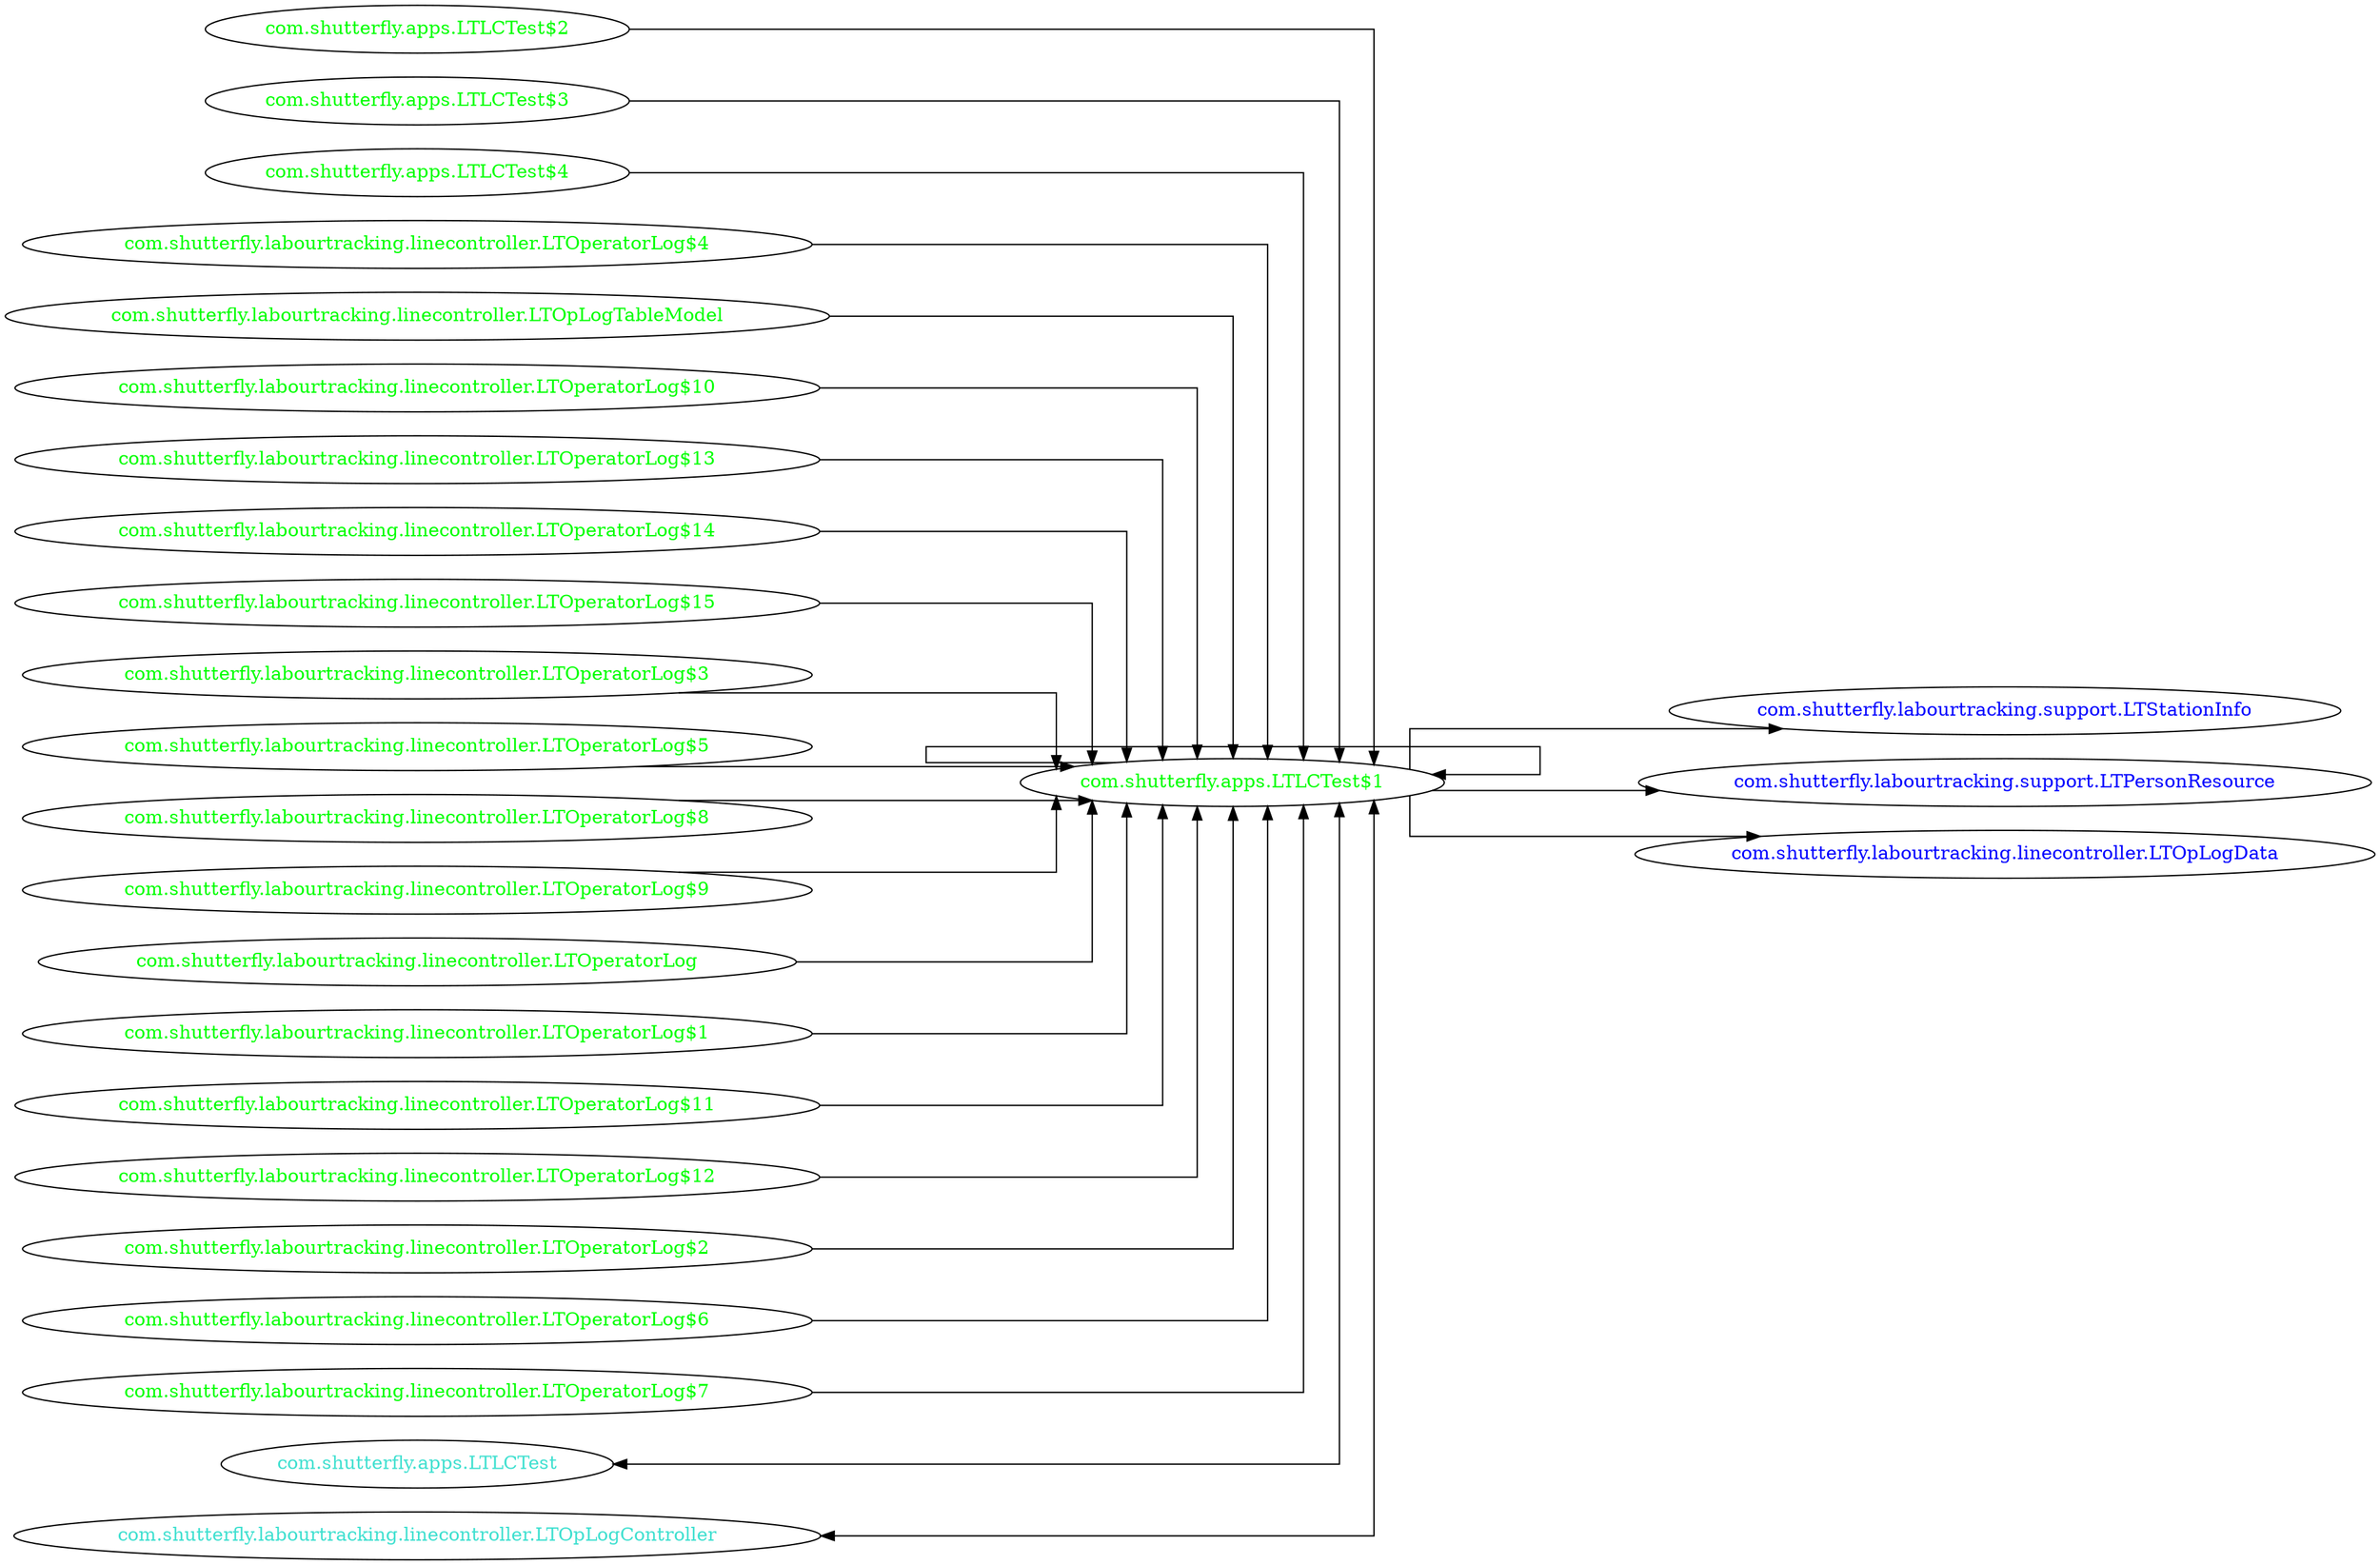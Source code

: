 digraph dependencyGraph {
 concentrate=true;
 ranksep="2.0";
 rankdir="LR"; 
 splines="ortho";
"com.shutterfly.apps.LTLCTest$1" [fontcolor="red"];
"com.shutterfly.labourtracking.support.LTStationInfo" [ fontcolor="blue" ];
"com.shutterfly.apps.LTLCTest$1"->"com.shutterfly.labourtracking.support.LTStationInfo";
"com.shutterfly.labourtracking.support.LTPersonResource" [ fontcolor="blue" ];
"com.shutterfly.apps.LTLCTest$1"->"com.shutterfly.labourtracking.support.LTPersonResource";
"com.shutterfly.labourtracking.linecontroller.LTOpLogData" [ fontcolor="blue" ];
"com.shutterfly.apps.LTLCTest$1"->"com.shutterfly.labourtracking.linecontroller.LTOpLogData";
"com.shutterfly.apps.LTLCTest$1" [ fontcolor="green" ];
"com.shutterfly.apps.LTLCTest$1"->"com.shutterfly.apps.LTLCTest$1";
"com.shutterfly.apps.LTLCTest$2" [ fontcolor="green" ];
"com.shutterfly.apps.LTLCTest$2"->"com.shutterfly.apps.LTLCTest$1";
"com.shutterfly.apps.LTLCTest$3" [ fontcolor="green" ];
"com.shutterfly.apps.LTLCTest$3"->"com.shutterfly.apps.LTLCTest$1";
"com.shutterfly.apps.LTLCTest$4" [ fontcolor="green" ];
"com.shutterfly.apps.LTLCTest$4"->"com.shutterfly.apps.LTLCTest$1";
"com.shutterfly.labourtracking.linecontroller.LTOperatorLog$4" [ fontcolor="green" ];
"com.shutterfly.labourtracking.linecontroller.LTOperatorLog$4"->"com.shutterfly.apps.LTLCTest$1";
"com.shutterfly.labourtracking.linecontroller.LTOpLogTableModel" [ fontcolor="green" ];
"com.shutterfly.labourtracking.linecontroller.LTOpLogTableModel"->"com.shutterfly.apps.LTLCTest$1";
"com.shutterfly.labourtracking.linecontroller.LTOperatorLog$10" [ fontcolor="green" ];
"com.shutterfly.labourtracking.linecontroller.LTOperatorLog$10"->"com.shutterfly.apps.LTLCTest$1";
"com.shutterfly.labourtracking.linecontroller.LTOperatorLog$13" [ fontcolor="green" ];
"com.shutterfly.labourtracking.linecontroller.LTOperatorLog$13"->"com.shutterfly.apps.LTLCTest$1";
"com.shutterfly.labourtracking.linecontroller.LTOperatorLog$14" [ fontcolor="green" ];
"com.shutterfly.labourtracking.linecontroller.LTOperatorLog$14"->"com.shutterfly.apps.LTLCTest$1";
"com.shutterfly.labourtracking.linecontroller.LTOperatorLog$15" [ fontcolor="green" ];
"com.shutterfly.labourtracking.linecontroller.LTOperatorLog$15"->"com.shutterfly.apps.LTLCTest$1";
"com.shutterfly.labourtracking.linecontroller.LTOperatorLog$3" [ fontcolor="green" ];
"com.shutterfly.labourtracking.linecontroller.LTOperatorLog$3"->"com.shutterfly.apps.LTLCTest$1";
"com.shutterfly.labourtracking.linecontroller.LTOperatorLog$5" [ fontcolor="green" ];
"com.shutterfly.labourtracking.linecontroller.LTOperatorLog$5"->"com.shutterfly.apps.LTLCTest$1";
"com.shutterfly.labourtracking.linecontroller.LTOperatorLog$8" [ fontcolor="green" ];
"com.shutterfly.labourtracking.linecontroller.LTOperatorLog$8"->"com.shutterfly.apps.LTLCTest$1";
"com.shutterfly.labourtracking.linecontroller.LTOperatorLog$9" [ fontcolor="green" ];
"com.shutterfly.labourtracking.linecontroller.LTOperatorLog$9"->"com.shutterfly.apps.LTLCTest$1";
"com.shutterfly.labourtracking.linecontroller.LTOperatorLog" [ fontcolor="green" ];
"com.shutterfly.labourtracking.linecontroller.LTOperatorLog"->"com.shutterfly.apps.LTLCTest$1";
"com.shutterfly.labourtracking.linecontroller.LTOperatorLog$1" [ fontcolor="green" ];
"com.shutterfly.labourtracking.linecontroller.LTOperatorLog$1"->"com.shutterfly.apps.LTLCTest$1";
"com.shutterfly.labourtracking.linecontroller.LTOperatorLog$11" [ fontcolor="green" ];
"com.shutterfly.labourtracking.linecontroller.LTOperatorLog$11"->"com.shutterfly.apps.LTLCTest$1";
"com.shutterfly.labourtracking.linecontroller.LTOperatorLog$12" [ fontcolor="green" ];
"com.shutterfly.labourtracking.linecontroller.LTOperatorLog$12"->"com.shutterfly.apps.LTLCTest$1";
"com.shutterfly.labourtracking.linecontroller.LTOperatorLog$2" [ fontcolor="green" ];
"com.shutterfly.labourtracking.linecontroller.LTOperatorLog$2"->"com.shutterfly.apps.LTLCTest$1";
"com.shutterfly.labourtracking.linecontroller.LTOperatorLog$6" [ fontcolor="green" ];
"com.shutterfly.labourtracking.linecontroller.LTOperatorLog$6"->"com.shutterfly.apps.LTLCTest$1";
"com.shutterfly.labourtracking.linecontroller.LTOperatorLog$7" [ fontcolor="green" ];
"com.shutterfly.labourtracking.linecontroller.LTOperatorLog$7"->"com.shutterfly.apps.LTLCTest$1";
"com.shutterfly.apps.LTLCTest" [ fontcolor="turquoise" ];
"com.shutterfly.apps.LTLCTest"->"com.shutterfly.apps.LTLCTest$1" [dir=both];
"com.shutterfly.labourtracking.linecontroller.LTOpLogController" [ fontcolor="turquoise" ];
"com.shutterfly.labourtracking.linecontroller.LTOpLogController"->"com.shutterfly.apps.LTLCTest$1" [dir=both];
}